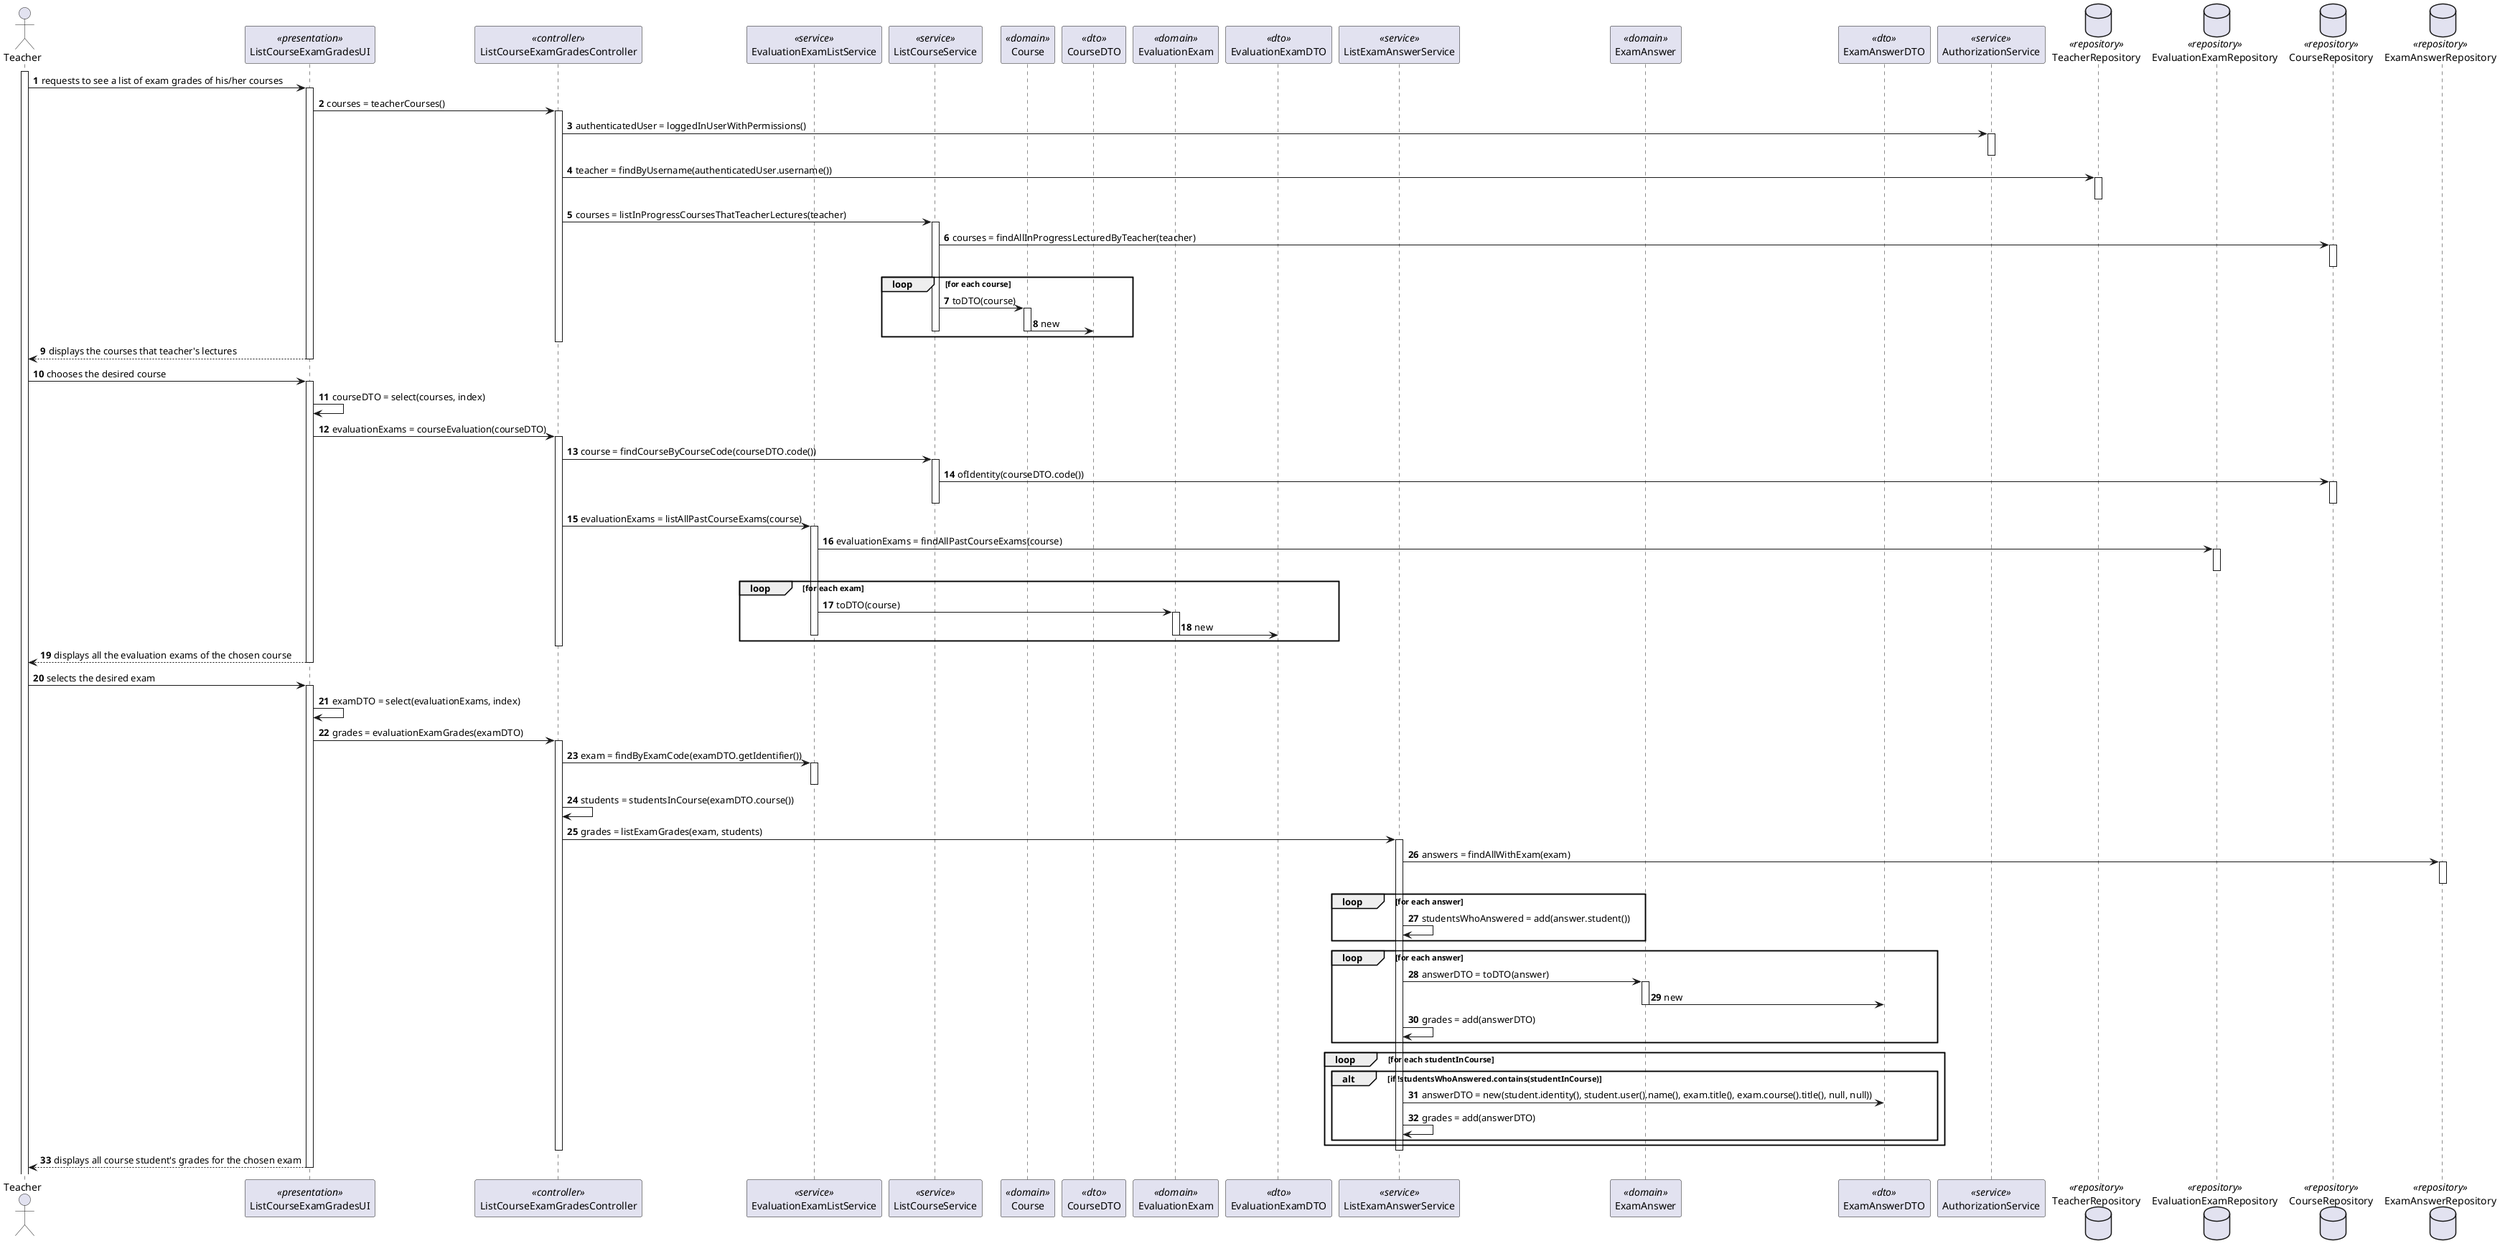 @startuml US2006_SD
'https://plantuml.com/sequence-diagram

autonumber

actor "Teacher" as T

participant "ListCourseExamGradesUI" as UI <<presentation>>
participant "ListCourseExamGradesController" as CTRL <<controller>>

participant "EvaluationExamListService" as E_E_Service <<service>>
participant "ListCourseService" as C_Service <<service>>
participant "Course" as Course <<domain>>
participant "CourseDTO" as CourseDTO <<dto>>
participant "EvaluationExam" as Exam <<domain>>
participant "EvaluationExamDTO" as ExamDTO <<dto>>
participant "ListExamAnswerService" as E_A_Service <<service>>
participant "ExamAnswer" as  Answer <<domain>>
participant "ExamAnswerDTO" as  AnswerDTO <<dto>>
participant "AuthorizationService" as Authz <<service>>

database TeacherRepository as TR <<repository>>
database EvaluationExamRepository as ER <<repository>>
database CourseRepository as CR <<repository>>
database ExamAnswerRepository as EAR <<repository>>

activate T
T -> UI: requests to see a list of exam grades of his/her courses
activate UI
UI -> CTRL: courses = teacherCourses()
activate CTRL
CTRL -> Authz: authenticatedUser = loggedInUserWithPermissions()
activate Authz
deactivate Authz
CTRL -> TR: teacher = findByUsername(authenticatedUser.username())
activate TR
deactivate TR
CTRL -> C_Service: courses = listInProgressCoursesThatTeacherLectures(teacher)
activate C_Service
C_Service -> CR: courses = findAllInProgressLecturedByTeacher(teacher)
activate CR
deactivate CR

loop for each course
    C_Service -> Course : toDTO(course)
    activate Course
    Course -> CourseDTO : new
    deactivate C_Service
    deactivate Course
end loop

deactivate CTRL
UI --> T: displays the courses that teacher's lectures
deactivate UI

T -> UI: chooses the desired course
activate UI

UI -> UI: courseDTO = select(courses, index)

UI -> CTRL: evaluationExams = courseEvaluation(courseDTO)
activate CTRL
CTRL -> C_Service: course = findCourseByCourseCode(courseDTO.code())
activate C_Service
C_Service -> CR: ofIdentity(courseDTO.code())

activate CR

deactivate CR
deactivate C_Service
CTRL -> E_E_Service: evaluationExams = listAllPastCourseExams(course)
activate E_E_Service
E_E_Service -> ER: evaluationExams = findAllPastCourseExams(course)

activate ER
deactivate ER

loop for each exam
    E_E_Service -> Exam : toDTO(course)
    activate Exam
    Exam -> ExamDTO : new
    deactivate E_E_Service
    deactivate Exam
end loop

deactivate E_E_Service
deactivate CTRL

UI --> T: displays all the evaluation exams of the chosen course
deactivate UI
T -> UI: selects the desired exam
activate UI

UI -> UI: examDTO = select(evaluationExams, index)
UI -> CTRL: grades = evaluationExamGrades(examDTO)
activate CTRL

CTRL -> E_E_Service: exam = findByExamCode(examDTO.getIdentifier())

activate E_E_Service
deactivate E_E_Service
CTRL -> CTRL: students = studentsInCourse(examDTO.course())
CTRL -> E_A_Service: grades = listExamGrades(exam, students)
activate E_A_Service
E_A_Service -> EAR: answers = findAllWithExam(exam)
activate EAR
deactivate EAR

loop for each answer
    E_A_Service -> E_A_Service: studentsWhoAnswered = add(answer.student())
end loop

loop for each answer
    E_A_Service -> Answer : answerDTO = toDTO(answer)
    activate Answer
    Answer -> AnswerDTO : new
    deactivate Answer
    E_A_Service -> E_A_Service : grades = add(answerDTO)
end loop

loop for each studentInCourse
    alt if !studentsWhoAnswered.contains(studentInCourse)
      E_A_Service -> AnswerDTO : answerDTO = new(student.identity(), student.user().name(), exam.title(), exam.course().title(), null, null))
      E_A_Service -> E_A_Service : grades = add(answerDTO)
    end if
end loop

deactivate E_A_Service
deactivate CTRL
UI --> T: displays all course student's grades for the chosen exam
deactivate UI


@enduml
